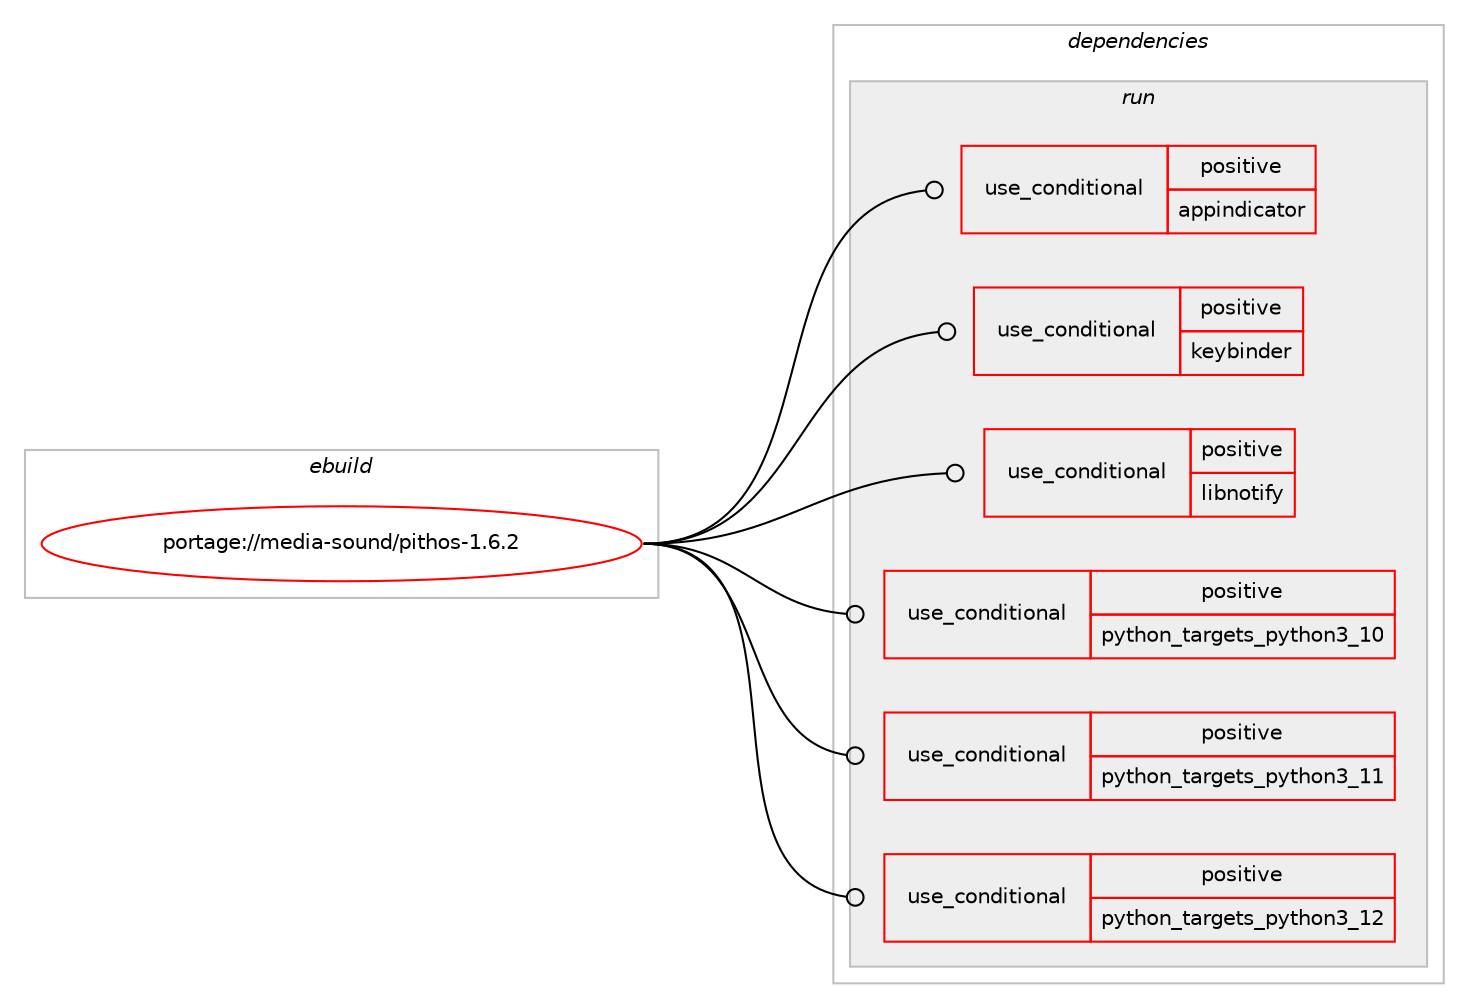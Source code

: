 digraph prolog {

# *************
# Graph options
# *************

newrank=true;
concentrate=true;
compound=true;
graph [rankdir=LR,fontname=Helvetica,fontsize=10,ranksep=1.5];#, ranksep=2.5, nodesep=0.2];
edge  [arrowhead=vee];
node  [fontname=Helvetica,fontsize=10];

# **********
# The ebuild
# **********

subgraph cluster_leftcol {
color=gray;
rank=same;
label=<<i>ebuild</i>>;
id [label="portage://media-sound/pithos-1.6.2", color=red, width=4, href="../media-sound/pithos-1.6.2.svg"];
}

# ****************
# The dependencies
# ****************

subgraph cluster_midcol {
color=gray;
label=<<i>dependencies</i>>;
subgraph cluster_compile {
fillcolor="#eeeeee";
style=filled;
label=<<i>compile</i>>;
}
subgraph cluster_compileandrun {
fillcolor="#eeeeee";
style=filled;
label=<<i>compile and run</i>>;
}
subgraph cluster_run {
fillcolor="#eeeeee";
style=filled;
label=<<i>run</i>>;
subgraph cond79069 {
dependency164653 [label=<<TABLE BORDER="0" CELLBORDER="1" CELLSPACING="0" CELLPADDING="4"><TR><TD ROWSPAN="3" CELLPADDING="10">use_conditional</TD></TR><TR><TD>positive</TD></TR><TR><TD>appindicator</TD></TR></TABLE>>, shape=none, color=red];
# *** BEGIN UNKNOWN DEPENDENCY TYPE (TODO) ***
# dependency164653 -> package_dependency(portage://media-sound/pithos-1.6.2,run,no,dev-libs,libdbusmenu,none,[,,],[],[use(enable(gtk3),none),use(enable(introspection),none)])
# *** END UNKNOWN DEPENDENCY TYPE (TODO) ***

}
id:e -> dependency164653:w [weight=20,style="solid",arrowhead="odot"];
subgraph cond79070 {
dependency164654 [label=<<TABLE BORDER="0" CELLBORDER="1" CELLSPACING="0" CELLPADDING="4"><TR><TD ROWSPAN="3" CELLPADDING="10">use_conditional</TD></TR><TR><TD>positive</TD></TR><TR><TD>keybinder</TD></TR></TABLE>>, shape=none, color=red];
# *** BEGIN UNKNOWN DEPENDENCY TYPE (TODO) ***
# dependency164654 -> package_dependency(portage://media-sound/pithos-1.6.2,run,no,dev-libs,keybinder,none,[,,],[slot(3)],[use(enable(introspection),none)])
# *** END UNKNOWN DEPENDENCY TYPE (TODO) ***

}
id:e -> dependency164654:w [weight=20,style="solid",arrowhead="odot"];
subgraph cond79071 {
dependency164655 [label=<<TABLE BORDER="0" CELLBORDER="1" CELLSPACING="0" CELLPADDING="4"><TR><TD ROWSPAN="3" CELLPADDING="10">use_conditional</TD></TR><TR><TD>positive</TD></TR><TR><TD>libnotify</TD></TR></TABLE>>, shape=none, color=red];
# *** BEGIN UNKNOWN DEPENDENCY TYPE (TODO) ***
# dependency164655 -> package_dependency(portage://media-sound/pithos-1.6.2,run,no,x11-libs,libnotify,none,[,,],[],[use(enable(introspection),none)])
# *** END UNKNOWN DEPENDENCY TYPE (TODO) ***

}
id:e -> dependency164655:w [weight=20,style="solid",arrowhead="odot"];
subgraph cond79072 {
dependency164656 [label=<<TABLE BORDER="0" CELLBORDER="1" CELLSPACING="0" CELLPADDING="4"><TR><TD ROWSPAN="3" CELLPADDING="10">use_conditional</TD></TR><TR><TD>positive</TD></TR><TR><TD>python_targets_python3_10</TD></TR></TABLE>>, shape=none, color=red];
# *** BEGIN UNKNOWN DEPENDENCY TYPE (TODO) ***
# dependency164656 -> package_dependency(portage://media-sound/pithos-1.6.2,run,no,dev-lang,python,none,[,,],[slot(3.10)],[])
# *** END UNKNOWN DEPENDENCY TYPE (TODO) ***

}
id:e -> dependency164656:w [weight=20,style="solid",arrowhead="odot"];
subgraph cond79073 {
dependency164657 [label=<<TABLE BORDER="0" CELLBORDER="1" CELLSPACING="0" CELLPADDING="4"><TR><TD ROWSPAN="3" CELLPADDING="10">use_conditional</TD></TR><TR><TD>positive</TD></TR><TR><TD>python_targets_python3_11</TD></TR></TABLE>>, shape=none, color=red];
# *** BEGIN UNKNOWN DEPENDENCY TYPE (TODO) ***
# dependency164657 -> package_dependency(portage://media-sound/pithos-1.6.2,run,no,dev-lang,python,none,[,,],[slot(3.11)],[])
# *** END UNKNOWN DEPENDENCY TYPE (TODO) ***

}
id:e -> dependency164657:w [weight=20,style="solid",arrowhead="odot"];
subgraph cond79074 {
dependency164658 [label=<<TABLE BORDER="0" CELLBORDER="1" CELLSPACING="0" CELLPADDING="4"><TR><TD ROWSPAN="3" CELLPADDING="10">use_conditional</TD></TR><TR><TD>positive</TD></TR><TR><TD>python_targets_python3_12</TD></TR></TABLE>>, shape=none, color=red];
# *** BEGIN UNKNOWN DEPENDENCY TYPE (TODO) ***
# dependency164658 -> package_dependency(portage://media-sound/pithos-1.6.2,run,no,dev-lang,python,none,[,,],[slot(3.12)],[])
# *** END UNKNOWN DEPENDENCY TYPE (TODO) ***

}
id:e -> dependency164658:w [weight=20,style="solid",arrowhead="odot"];
# *** BEGIN UNKNOWN DEPENDENCY TYPE (TODO) ***
# id -> package_dependency(portage://media-sound/pithos-1.6.2,run,no,app-crypt,libsecret,none,[,,],[],[use(enable(introspection),none)])
# *** END UNKNOWN DEPENDENCY TYPE (TODO) ***

# *** BEGIN UNKNOWN DEPENDENCY TYPE (TODO) ***
# id -> package_dependency(portage://media-sound/pithos-1.6.2,run,no,dev-libs,appstream-glib,none,[,,],[],[use(enable(introspection),none)])
# *** END UNKNOWN DEPENDENCY TYPE (TODO) ***

# *** BEGIN UNKNOWN DEPENDENCY TYPE (TODO) ***
# id -> package_dependency(portage://media-sound/pithos-1.6.2,run,no,dev-python,dbus-python,none,[,,],[],[use(optenable(python_targets_python3_10),negative),use(optenable(python_targets_python3_11),negative),use(optenable(python_targets_python3_12),negative)])
# *** END UNKNOWN DEPENDENCY TYPE (TODO) ***

# *** BEGIN UNKNOWN DEPENDENCY TYPE (TODO) ***
# id -> package_dependency(portage://media-sound/pithos-1.6.2,run,no,dev-python,pygobject,none,[,,],[],[use(optenable(python_targets_python3_10),negative),use(optenable(python_targets_python3_11),negative),use(optenable(python_targets_python3_12),negative)])
# *** END UNKNOWN DEPENDENCY TYPE (TODO) ***

# *** BEGIN UNKNOWN DEPENDENCY TYPE (TODO) ***
# id -> package_dependency(portage://media-sound/pithos-1.6.2,run,no,dev-python,pylast,none,[,,],[],[use(optenable(python_targets_python3_10),negative),use(optenable(python_targets_python3_11),negative),use(optenable(python_targets_python3_12),negative)])
# *** END UNKNOWN DEPENDENCY TYPE (TODO) ***

# *** BEGIN UNKNOWN DEPENDENCY TYPE (TODO) ***
# id -> package_dependency(portage://media-sound/pithos-1.6.2,run,no,media-libs,gstreamer,none,[,,],[slot(1.0)],[use(enable(introspection),none)])
# *** END UNKNOWN DEPENDENCY TYPE (TODO) ***

# *** BEGIN UNKNOWN DEPENDENCY TYPE (TODO) ***
# id -> package_dependency(portage://media-sound/pithos-1.6.2,run,no,media-plugins,gst-plugins-meta,none,[,,],[slot(1.0)],[use(enable(aac),none),use(enable(http),none),use(enable(mp3),none)])
# *** END UNKNOWN DEPENDENCY TYPE (TODO) ***

# *** BEGIN UNKNOWN DEPENDENCY TYPE (TODO) ***
# id -> package_dependency(portage://media-sound/pithos-1.6.2,run,no,x11-libs,gtk+,none,[,,],[slot(3)],[use(enable(introspection),none)])
# *** END UNKNOWN DEPENDENCY TYPE (TODO) ***

# *** BEGIN UNKNOWN DEPENDENCY TYPE (TODO) ***
# id -> package_dependency(portage://media-sound/pithos-1.6.2,run,no,x11-libs,pango,none,[,,],[],[use(enable(introspection),none)])
# *** END UNKNOWN DEPENDENCY TYPE (TODO) ***

# *** BEGIN UNKNOWN DEPENDENCY TYPE (TODO) ***
# id -> package_dependency(portage://media-sound/pithos-1.6.2,run,no,x11-themes,hicolor-icon-theme,none,[,,],[],[])
# *** END UNKNOWN DEPENDENCY TYPE (TODO) ***

}
}

# **************
# The candidates
# **************

subgraph cluster_choices {
rank=same;
color=gray;
label=<<i>candidates</i>>;

}

}
